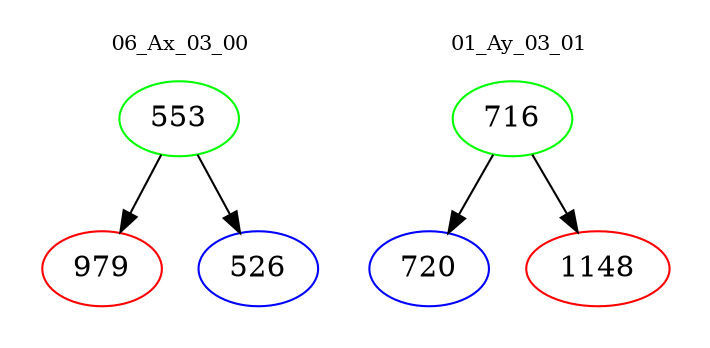 digraph{
subgraph cluster_0 {
color = white
label = "06_Ax_03_00";
fontsize=10;
T0_553 [label="553", color="green"]
T0_553 -> T0_979 [color="black"]
T0_979 [label="979", color="red"]
T0_553 -> T0_526 [color="black"]
T0_526 [label="526", color="blue"]
}
subgraph cluster_1 {
color = white
label = "01_Ay_03_01";
fontsize=10;
T1_716 [label="716", color="green"]
T1_716 -> T1_720 [color="black"]
T1_720 [label="720", color="blue"]
T1_716 -> T1_1148 [color="black"]
T1_1148 [label="1148", color="red"]
}
}
